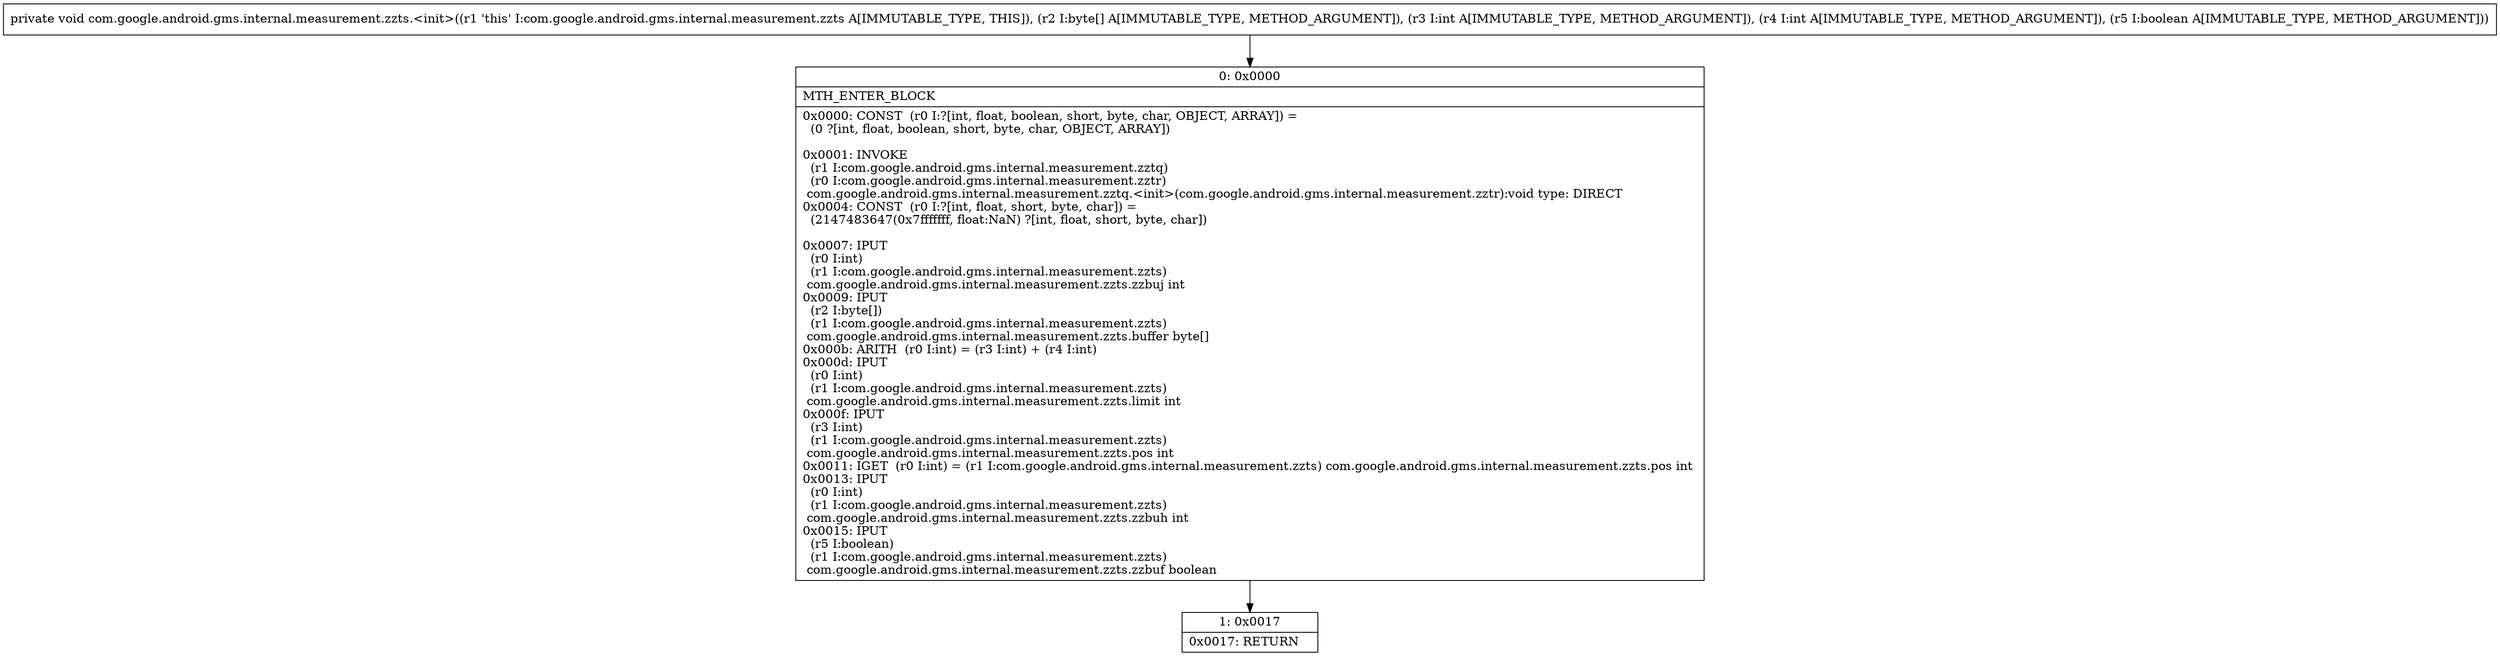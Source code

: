 digraph "CFG forcom.google.android.gms.internal.measurement.zzts.\<init\>([BIIZ)V" {
Node_0 [shape=record,label="{0\:\ 0x0000|MTH_ENTER_BLOCK\l|0x0000: CONST  (r0 I:?[int, float, boolean, short, byte, char, OBJECT, ARRAY]) = \l  (0 ?[int, float, boolean, short, byte, char, OBJECT, ARRAY])\l \l0x0001: INVOKE  \l  (r1 I:com.google.android.gms.internal.measurement.zztq)\l  (r0 I:com.google.android.gms.internal.measurement.zztr)\l com.google.android.gms.internal.measurement.zztq.\<init\>(com.google.android.gms.internal.measurement.zztr):void type: DIRECT \l0x0004: CONST  (r0 I:?[int, float, short, byte, char]) = \l  (2147483647(0x7fffffff, float:NaN) ?[int, float, short, byte, char])\l \l0x0007: IPUT  \l  (r0 I:int)\l  (r1 I:com.google.android.gms.internal.measurement.zzts)\l com.google.android.gms.internal.measurement.zzts.zzbuj int \l0x0009: IPUT  \l  (r2 I:byte[])\l  (r1 I:com.google.android.gms.internal.measurement.zzts)\l com.google.android.gms.internal.measurement.zzts.buffer byte[] \l0x000b: ARITH  (r0 I:int) = (r3 I:int) + (r4 I:int) \l0x000d: IPUT  \l  (r0 I:int)\l  (r1 I:com.google.android.gms.internal.measurement.zzts)\l com.google.android.gms.internal.measurement.zzts.limit int \l0x000f: IPUT  \l  (r3 I:int)\l  (r1 I:com.google.android.gms.internal.measurement.zzts)\l com.google.android.gms.internal.measurement.zzts.pos int \l0x0011: IGET  (r0 I:int) = (r1 I:com.google.android.gms.internal.measurement.zzts) com.google.android.gms.internal.measurement.zzts.pos int \l0x0013: IPUT  \l  (r0 I:int)\l  (r1 I:com.google.android.gms.internal.measurement.zzts)\l com.google.android.gms.internal.measurement.zzts.zzbuh int \l0x0015: IPUT  \l  (r5 I:boolean)\l  (r1 I:com.google.android.gms.internal.measurement.zzts)\l com.google.android.gms.internal.measurement.zzts.zzbuf boolean \l}"];
Node_1 [shape=record,label="{1\:\ 0x0017|0x0017: RETURN   \l}"];
MethodNode[shape=record,label="{private void com.google.android.gms.internal.measurement.zzts.\<init\>((r1 'this' I:com.google.android.gms.internal.measurement.zzts A[IMMUTABLE_TYPE, THIS]), (r2 I:byte[] A[IMMUTABLE_TYPE, METHOD_ARGUMENT]), (r3 I:int A[IMMUTABLE_TYPE, METHOD_ARGUMENT]), (r4 I:int A[IMMUTABLE_TYPE, METHOD_ARGUMENT]), (r5 I:boolean A[IMMUTABLE_TYPE, METHOD_ARGUMENT])) }"];
MethodNode -> Node_0;
Node_0 -> Node_1;
}

